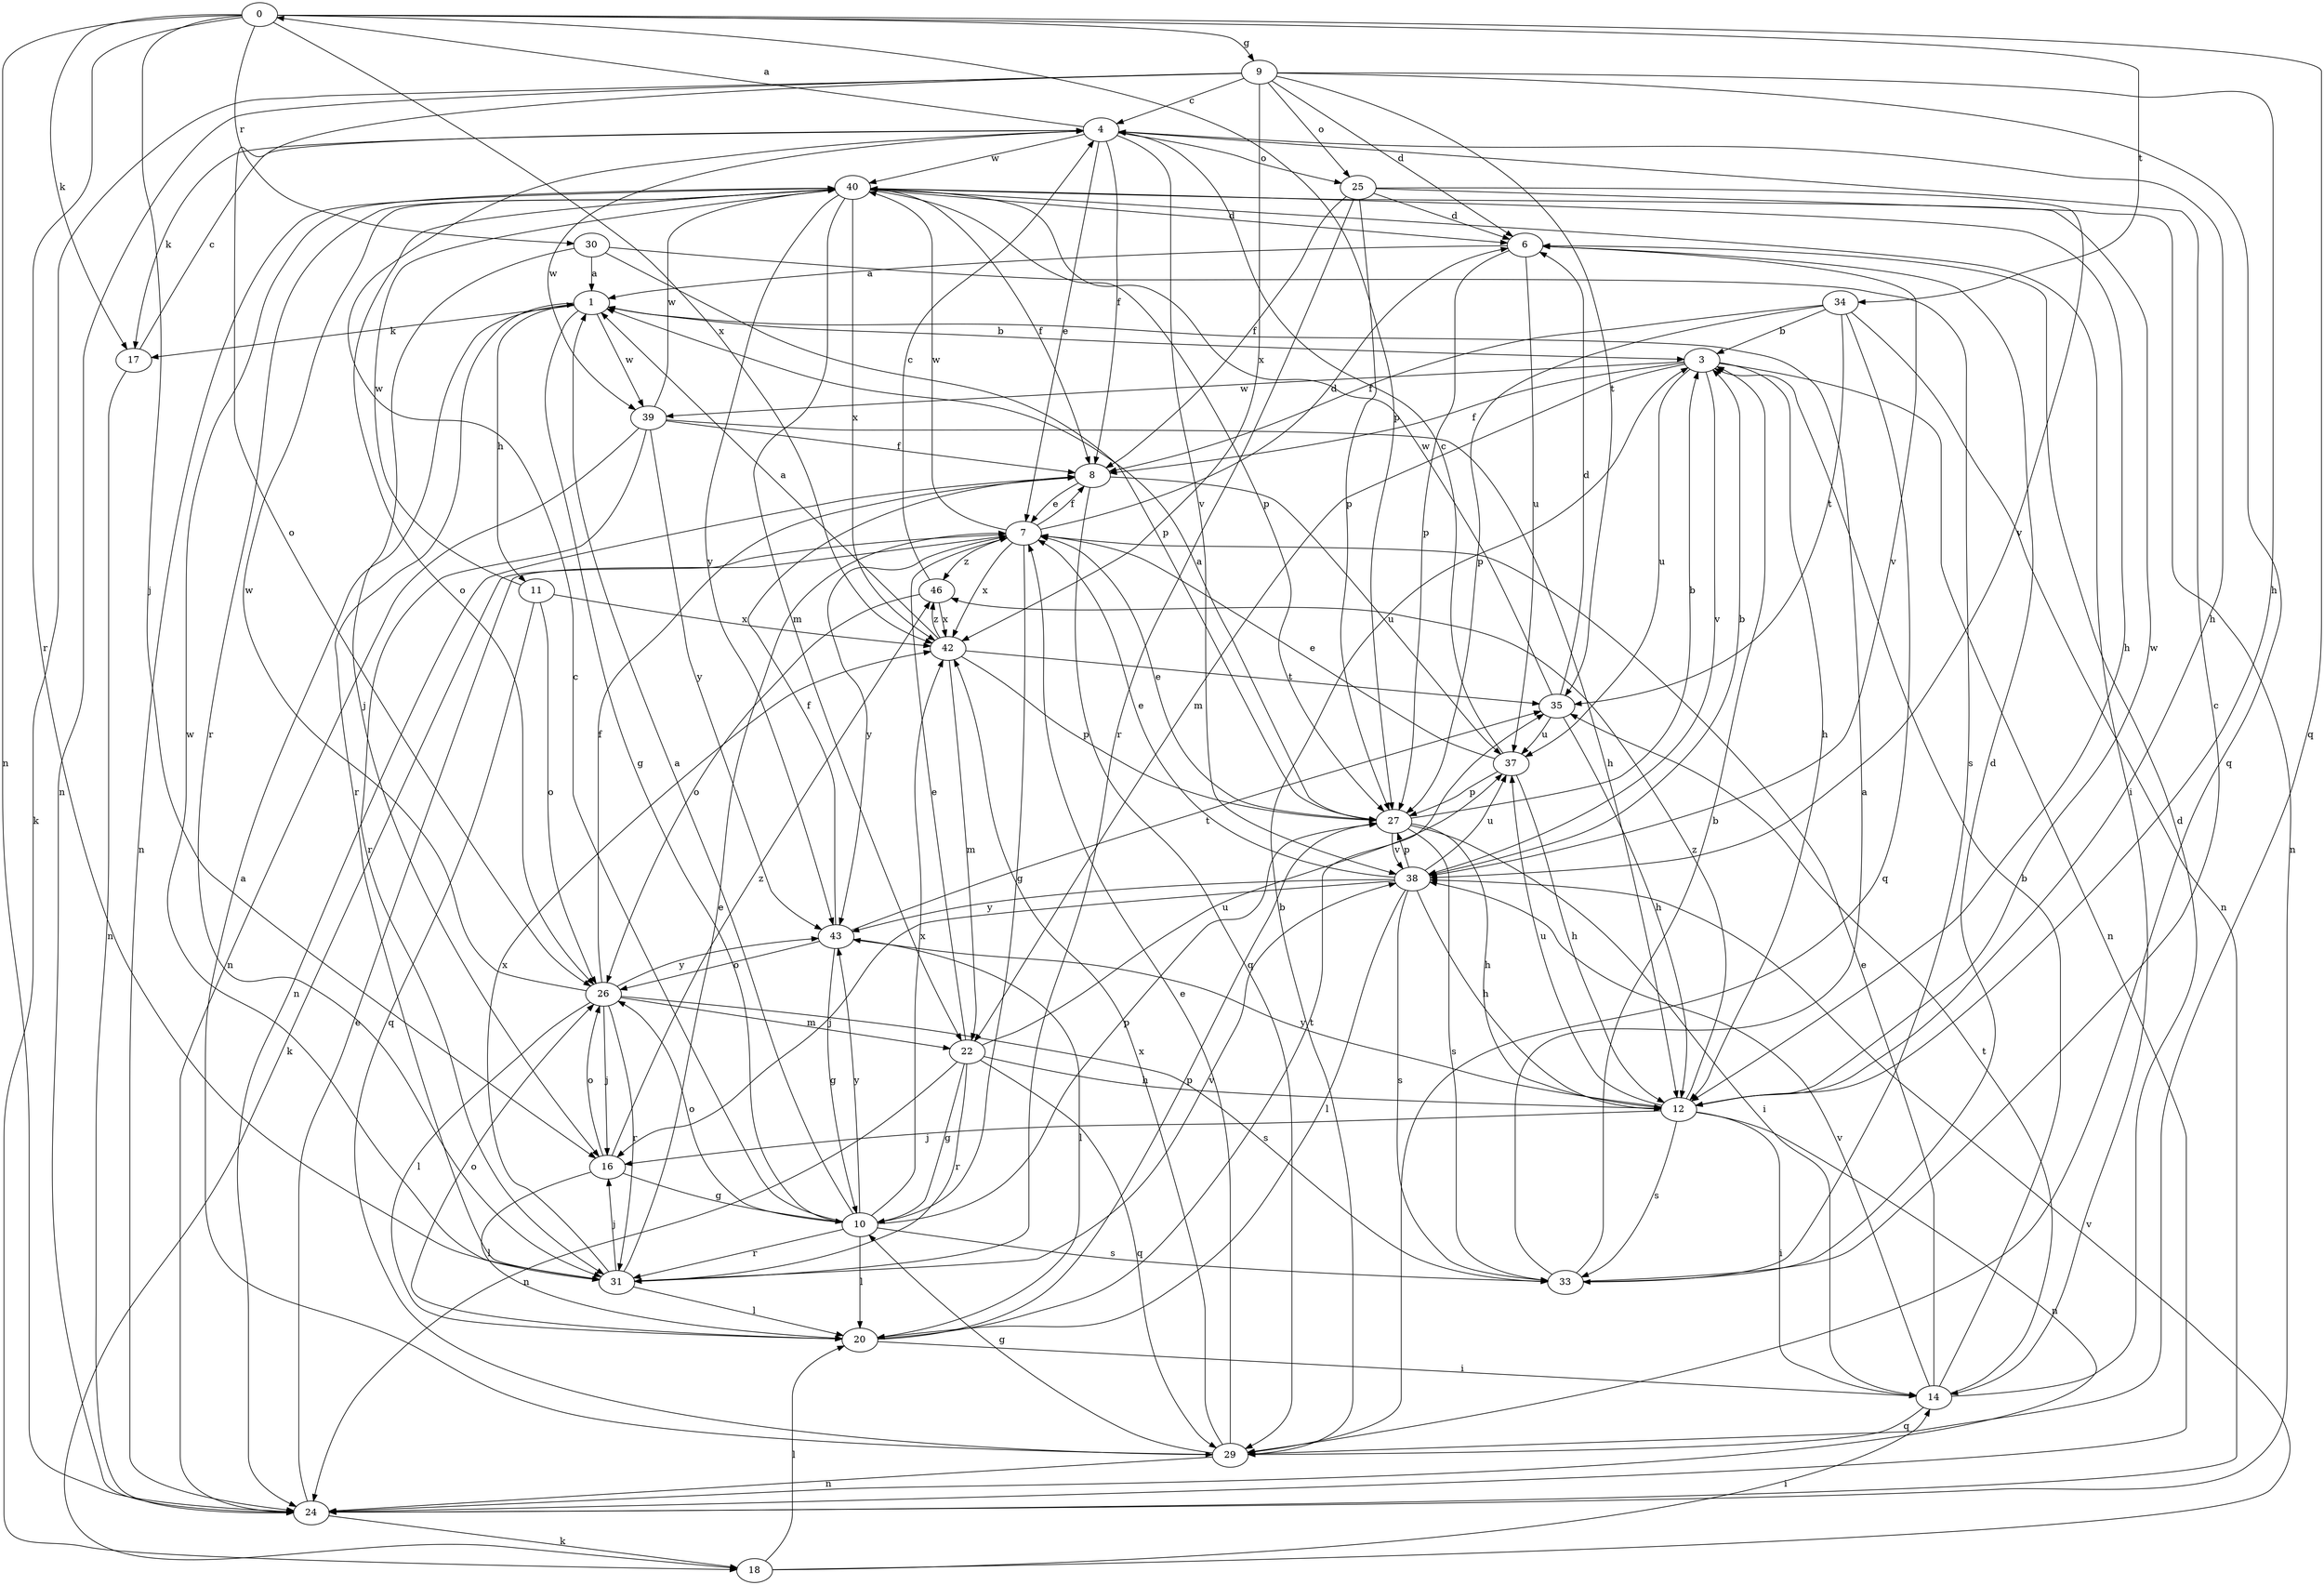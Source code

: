 strict digraph  {
0;
1;
3;
4;
6;
7;
8;
9;
10;
11;
12;
14;
16;
17;
18;
20;
22;
24;
25;
26;
27;
29;
30;
31;
33;
34;
35;
37;
38;
39;
40;
42;
43;
46;
0 -> 9  [label=g];
0 -> 16  [label=j];
0 -> 17  [label=k];
0 -> 24  [label=n];
0 -> 27  [label=p];
0 -> 29  [label=q];
0 -> 30  [label=r];
0 -> 31  [label=r];
0 -> 34  [label=t];
0 -> 42  [label=x];
1 -> 3  [label=b];
1 -> 10  [label=g];
1 -> 11  [label=h];
1 -> 17  [label=k];
1 -> 31  [label=r];
1 -> 39  [label=w];
3 -> 8  [label=f];
3 -> 12  [label=h];
3 -> 22  [label=m];
3 -> 24  [label=n];
3 -> 37  [label=u];
3 -> 38  [label=v];
3 -> 39  [label=w];
4 -> 0  [label=a];
4 -> 7  [label=e];
4 -> 8  [label=f];
4 -> 12  [label=h];
4 -> 17  [label=k];
4 -> 25  [label=o];
4 -> 38  [label=v];
4 -> 39  [label=w];
4 -> 40  [label=w];
6 -> 1  [label=a];
6 -> 27  [label=p];
6 -> 37  [label=u];
6 -> 38  [label=v];
7 -> 6  [label=d];
7 -> 8  [label=f];
7 -> 10  [label=g];
7 -> 18  [label=k];
7 -> 40  [label=w];
7 -> 42  [label=x];
7 -> 43  [label=y];
7 -> 46  [label=z];
8 -> 7  [label=e];
8 -> 24  [label=n];
8 -> 29  [label=q];
8 -> 37  [label=u];
9 -> 4  [label=c];
9 -> 6  [label=d];
9 -> 12  [label=h];
9 -> 18  [label=k];
9 -> 24  [label=n];
9 -> 25  [label=o];
9 -> 26  [label=o];
9 -> 29  [label=q];
9 -> 35  [label=t];
9 -> 42  [label=x];
10 -> 1  [label=a];
10 -> 4  [label=c];
10 -> 20  [label=l];
10 -> 26  [label=o];
10 -> 27  [label=p];
10 -> 31  [label=r];
10 -> 33  [label=s];
10 -> 42  [label=x];
10 -> 43  [label=y];
11 -> 26  [label=o];
11 -> 29  [label=q];
11 -> 40  [label=w];
11 -> 42  [label=x];
12 -> 14  [label=i];
12 -> 16  [label=j];
12 -> 24  [label=n];
12 -> 33  [label=s];
12 -> 37  [label=u];
12 -> 40  [label=w];
12 -> 43  [label=y];
12 -> 46  [label=z];
14 -> 3  [label=b];
14 -> 6  [label=d];
14 -> 7  [label=e];
14 -> 29  [label=q];
14 -> 35  [label=t];
14 -> 38  [label=v];
16 -> 10  [label=g];
16 -> 20  [label=l];
16 -> 26  [label=o];
16 -> 46  [label=z];
17 -> 4  [label=c];
17 -> 24  [label=n];
18 -> 14  [label=i];
18 -> 20  [label=l];
18 -> 38  [label=v];
20 -> 14  [label=i];
20 -> 26  [label=o];
20 -> 27  [label=p];
20 -> 35  [label=t];
22 -> 7  [label=e];
22 -> 10  [label=g];
22 -> 12  [label=h];
22 -> 24  [label=n];
22 -> 29  [label=q];
22 -> 31  [label=r];
22 -> 37  [label=u];
24 -> 7  [label=e];
24 -> 18  [label=k];
25 -> 6  [label=d];
25 -> 8  [label=f];
25 -> 24  [label=n];
25 -> 27  [label=p];
25 -> 31  [label=r];
25 -> 38  [label=v];
26 -> 8  [label=f];
26 -> 16  [label=j];
26 -> 20  [label=l];
26 -> 22  [label=m];
26 -> 31  [label=r];
26 -> 33  [label=s];
26 -> 40  [label=w];
26 -> 43  [label=y];
27 -> 1  [label=a];
27 -> 3  [label=b];
27 -> 7  [label=e];
27 -> 12  [label=h];
27 -> 14  [label=i];
27 -> 33  [label=s];
27 -> 38  [label=v];
29 -> 1  [label=a];
29 -> 3  [label=b];
29 -> 7  [label=e];
29 -> 10  [label=g];
29 -> 24  [label=n];
29 -> 42  [label=x];
30 -> 1  [label=a];
30 -> 16  [label=j];
30 -> 27  [label=p];
30 -> 33  [label=s];
31 -> 7  [label=e];
31 -> 16  [label=j];
31 -> 20  [label=l];
31 -> 38  [label=v];
31 -> 40  [label=w];
31 -> 42  [label=x];
33 -> 1  [label=a];
33 -> 3  [label=b];
33 -> 4  [label=c];
33 -> 6  [label=d];
34 -> 3  [label=b];
34 -> 8  [label=f];
34 -> 24  [label=n];
34 -> 27  [label=p];
34 -> 29  [label=q];
34 -> 35  [label=t];
35 -> 6  [label=d];
35 -> 12  [label=h];
35 -> 37  [label=u];
35 -> 40  [label=w];
37 -> 4  [label=c];
37 -> 7  [label=e];
37 -> 12  [label=h];
37 -> 27  [label=p];
38 -> 3  [label=b];
38 -> 7  [label=e];
38 -> 12  [label=h];
38 -> 16  [label=j];
38 -> 20  [label=l];
38 -> 27  [label=p];
38 -> 33  [label=s];
38 -> 37  [label=u];
38 -> 43  [label=y];
39 -> 8  [label=f];
39 -> 12  [label=h];
39 -> 24  [label=n];
39 -> 31  [label=r];
39 -> 40  [label=w];
39 -> 43  [label=y];
40 -> 6  [label=d];
40 -> 8  [label=f];
40 -> 12  [label=h];
40 -> 14  [label=i];
40 -> 22  [label=m];
40 -> 24  [label=n];
40 -> 26  [label=o];
40 -> 27  [label=p];
40 -> 31  [label=r];
40 -> 42  [label=x];
40 -> 43  [label=y];
42 -> 1  [label=a];
42 -> 22  [label=m];
42 -> 27  [label=p];
42 -> 35  [label=t];
42 -> 46  [label=z];
43 -> 8  [label=f];
43 -> 10  [label=g];
43 -> 20  [label=l];
43 -> 26  [label=o];
43 -> 35  [label=t];
46 -> 4  [label=c];
46 -> 26  [label=o];
46 -> 42  [label=x];
}
